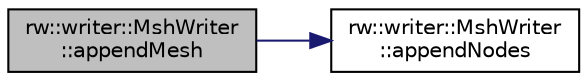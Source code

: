 digraph "rw::writer::MshWriter::appendMesh"
{
  edge [fontname="Helvetica",fontsize="10",labelfontname="Helvetica",labelfontsize="10"];
  node [fontname="Helvetica",fontsize="10",shape=record];
  rankdir="LR";
  Node20 [label="rw::writer::MshWriter\l::appendMesh",height=0.2,width=0.4,color="black", fillcolor="grey75", style="filled", fontcolor="black"];
  Node20 -> Node21 [color="midnightblue",fontsize="10",style="solid",fontname="Helvetica"];
  Node21 [label="rw::writer::MshWriter\l::appendNodes",height=0.2,width=0.4,color="black", fillcolor="white", style="filled",URL="$classrw_1_1writer_1_1MshWriter.html#a57c9d8f7a79da6517a4889a78a067e82",tooltip="Writes the nodes to the file. "];
}
